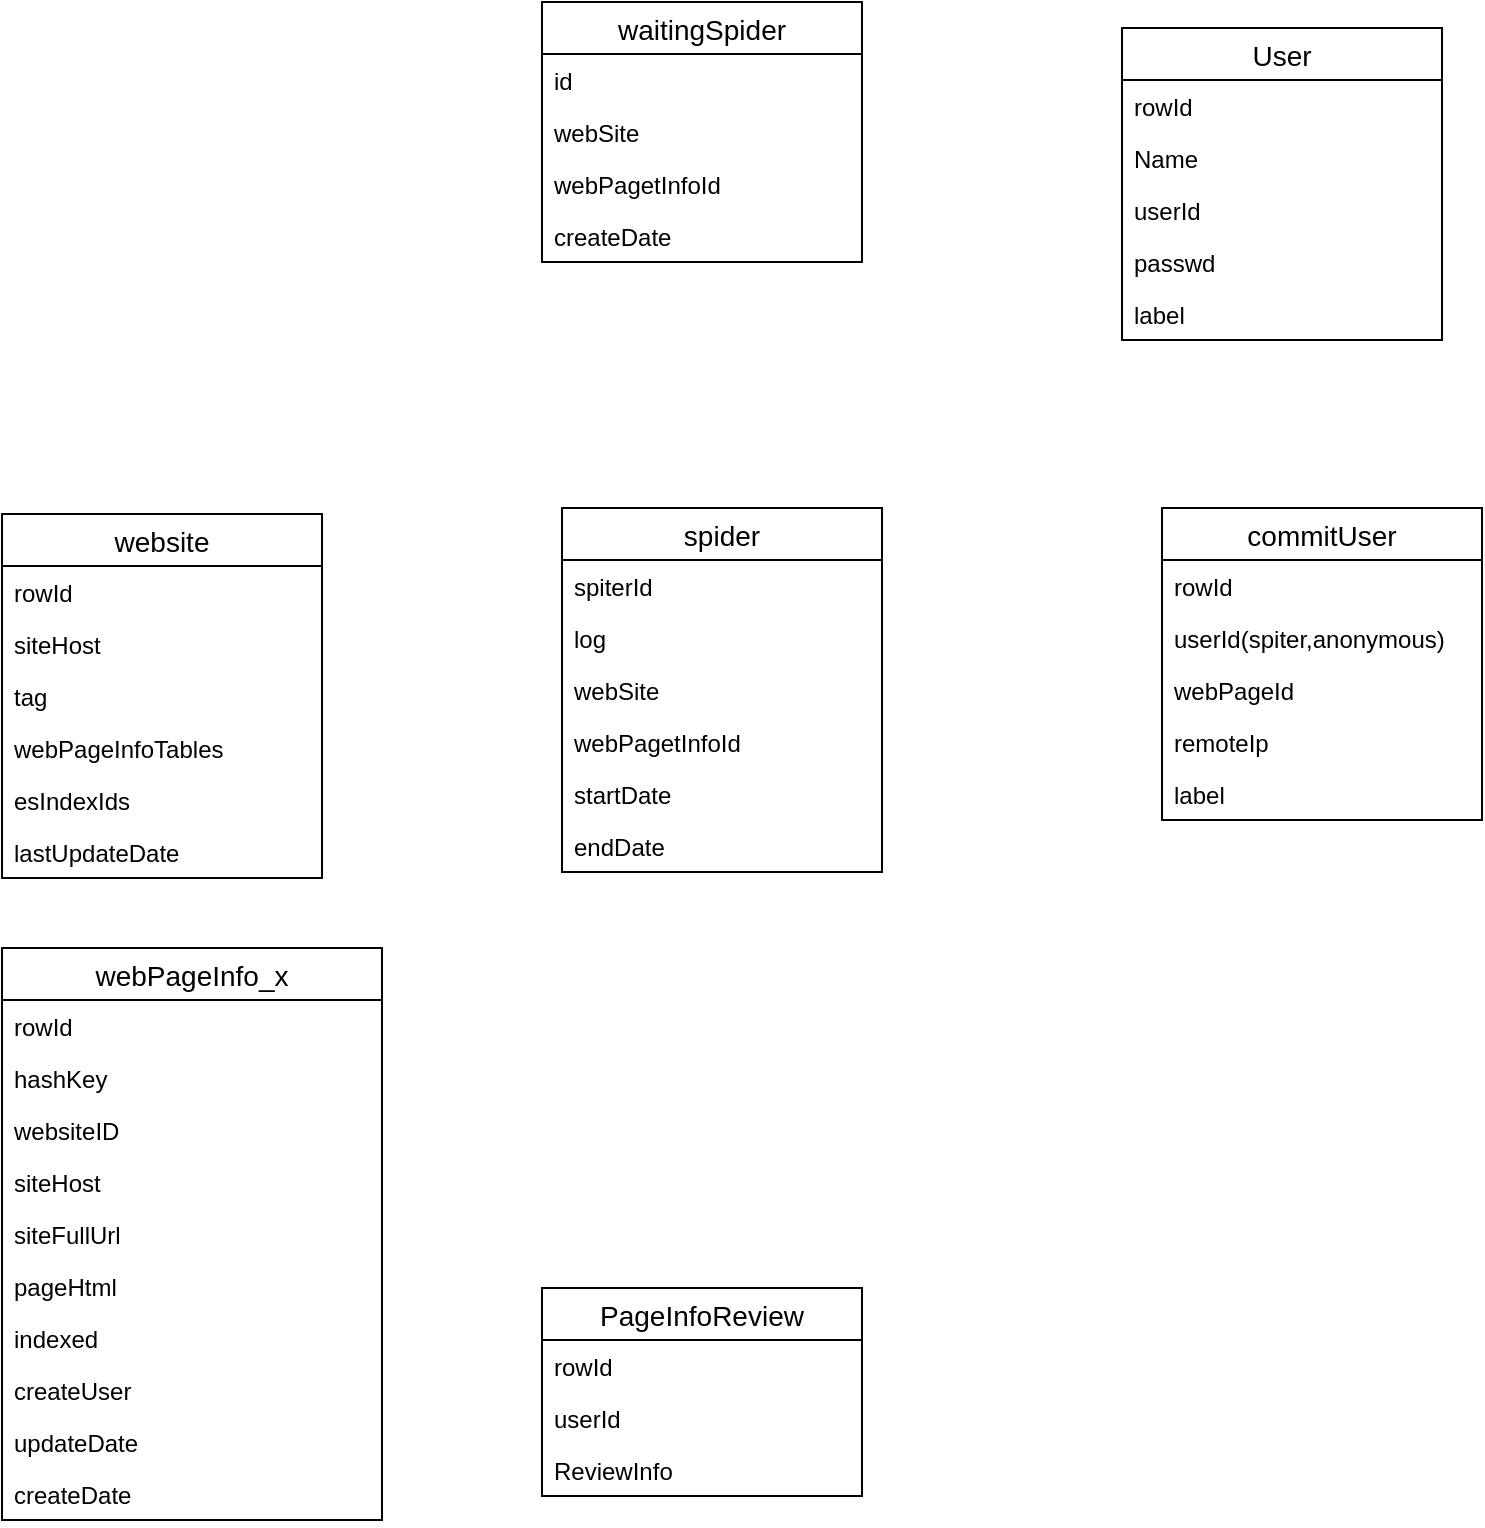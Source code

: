 <mxfile version="12.9.14" type="github">
  <diagram id="OP_AsoRnlcheDYXVDXAX" name="第 1 页">
    <mxGraphModel dx="1116" dy="683" grid="1" gridSize="10" guides="1" tooltips="1" connect="1" arrows="1" fold="1" page="1" pageScale="1" pageWidth="827" pageHeight="1169" math="0" shadow="0">
      <root>
        <mxCell id="0" />
        <mxCell id="1" parent="0" />
        <mxCell id="7sM9plCGkUb9CyzzYbk_-22" value="website" style="swimlane;fontStyle=0;childLayout=stackLayout;horizontal=1;startSize=26;horizontalStack=0;resizeParent=1;resizeParentMax=0;resizeLast=0;collapsible=1;marginBottom=0;align=center;fontSize=14;" parent="1" vertex="1">
          <mxGeometry x="20" y="323" width="160" height="182" as="geometry" />
        </mxCell>
        <mxCell id="7sM9plCGkUb9CyzzYbk_-23" value="rowId" style="text;strokeColor=none;fillColor=none;spacingLeft=4;spacingRight=4;overflow=hidden;rotatable=0;points=[[0,0.5],[1,0.5]];portConstraint=eastwest;fontSize=12;" parent="7sM9plCGkUb9CyzzYbk_-22" vertex="1">
          <mxGeometry y="26" width="160" height="26" as="geometry" />
        </mxCell>
        <mxCell id="7sM9plCGkUb9CyzzYbk_-24" value="siteHost" style="text;strokeColor=none;fillColor=none;spacingLeft=4;spacingRight=4;overflow=hidden;rotatable=0;points=[[0,0.5],[1,0.5]];portConstraint=eastwest;fontSize=12;" parent="7sM9plCGkUb9CyzzYbk_-22" vertex="1">
          <mxGeometry y="52" width="160" height="26" as="geometry" />
        </mxCell>
        <mxCell id="7sM9plCGkUb9CyzzYbk_-27" value="tag" style="text;strokeColor=none;fillColor=none;spacingLeft=4;spacingRight=4;overflow=hidden;rotatable=0;points=[[0,0.5],[1,0.5]];portConstraint=eastwest;fontSize=12;" parent="7sM9plCGkUb9CyzzYbk_-22" vertex="1">
          <mxGeometry y="78" width="160" height="26" as="geometry" />
        </mxCell>
        <mxCell id="7sM9plCGkUb9CyzzYbk_-38" value="webPageInfoTables" style="text;strokeColor=none;fillColor=none;spacingLeft=4;spacingRight=4;overflow=hidden;rotatable=0;points=[[0,0.5],[1,0.5]];portConstraint=eastwest;fontSize=12;" parent="7sM9plCGkUb9CyzzYbk_-22" vertex="1">
          <mxGeometry y="104" width="160" height="26" as="geometry" />
        </mxCell>
        <mxCell id="7sM9plCGkUb9CyzzYbk_-40" value="esIndexIds" style="text;strokeColor=none;fillColor=none;spacingLeft=4;spacingRight=4;overflow=hidden;rotatable=0;points=[[0,0.5],[1,0.5]];portConstraint=eastwest;fontSize=12;" parent="7sM9plCGkUb9CyzzYbk_-22" vertex="1">
          <mxGeometry y="130" width="160" height="26" as="geometry" />
        </mxCell>
        <mxCell id="7sM9plCGkUb9CyzzYbk_-25" value="lastUpdateDate" style="text;strokeColor=none;fillColor=none;spacingLeft=4;spacingRight=4;overflow=hidden;rotatable=0;points=[[0,0.5],[1,0.5]];portConstraint=eastwest;fontSize=12;" parent="7sM9plCGkUb9CyzzYbk_-22" vertex="1">
          <mxGeometry y="156" width="160" height="26" as="geometry" />
        </mxCell>
        <mxCell id="7sM9plCGkUb9CyzzYbk_-1" value="webPageInfo_x" style="swimlane;fontStyle=0;childLayout=stackLayout;horizontal=1;startSize=26;horizontalStack=0;resizeParent=1;resizeParentMax=0;resizeLast=0;collapsible=1;marginBottom=0;align=center;fontSize=14;" parent="1" vertex="1">
          <mxGeometry x="20" y="540" width="190" height="286" as="geometry" />
        </mxCell>
        <mxCell id="7sM9plCGkUb9CyzzYbk_-2" value="rowId" style="text;strokeColor=none;fillColor=none;spacingLeft=4;spacingRight=4;overflow=hidden;rotatable=0;points=[[0,0.5],[1,0.5]];portConstraint=eastwest;fontSize=12;" parent="7sM9plCGkUb9CyzzYbk_-1" vertex="1">
          <mxGeometry y="26" width="190" height="26" as="geometry" />
        </mxCell>
        <mxCell id="7sM9plCGkUb9CyzzYbk_-26" value="hashKey" style="text;strokeColor=none;fillColor=none;spacingLeft=4;spacingRight=4;overflow=hidden;rotatable=0;points=[[0,0.5],[1,0.5]];portConstraint=eastwest;fontSize=12;" parent="7sM9plCGkUb9CyzzYbk_-1" vertex="1">
          <mxGeometry y="52" width="190" height="26" as="geometry" />
        </mxCell>
        <mxCell id="7sM9plCGkUb9CyzzYbk_-28" value="websiteID" style="text;strokeColor=none;fillColor=none;spacingLeft=4;spacingRight=4;overflow=hidden;rotatable=0;points=[[0,0.5],[1,0.5]];portConstraint=eastwest;fontSize=12;" parent="7sM9plCGkUb9CyzzYbk_-1" vertex="1">
          <mxGeometry y="78" width="190" height="26" as="geometry" />
        </mxCell>
        <mxCell id="7sM9plCGkUb9CyzzYbk_-3" value="siteHost&#xa;" style="text;strokeColor=none;fillColor=none;spacingLeft=4;spacingRight=4;overflow=hidden;rotatable=0;points=[[0,0.5],[1,0.5]];portConstraint=eastwest;fontSize=12;" parent="7sM9plCGkUb9CyzzYbk_-1" vertex="1">
          <mxGeometry y="104" width="190" height="26" as="geometry" />
        </mxCell>
        <mxCell id="7sM9plCGkUb9CyzzYbk_-4" value="siteFullUrl" style="text;strokeColor=none;fillColor=none;spacingLeft=4;spacingRight=4;overflow=hidden;rotatable=0;points=[[0,0.5],[1,0.5]];portConstraint=eastwest;fontSize=12;" parent="7sM9plCGkUb9CyzzYbk_-1" vertex="1">
          <mxGeometry y="130" width="190" height="26" as="geometry" />
        </mxCell>
        <mxCell id="7sM9plCGkUb9CyzzYbk_-7" value="pageHtml&#xa;" style="text;strokeColor=none;fillColor=none;spacingLeft=4;spacingRight=4;overflow=hidden;rotatable=0;points=[[0,0.5],[1,0.5]];portConstraint=eastwest;fontSize=12;" parent="7sM9plCGkUb9CyzzYbk_-1" vertex="1">
          <mxGeometry y="156" width="190" height="26" as="geometry" />
        </mxCell>
        <mxCell id="7sM9plCGkUb9CyzzYbk_-49" value="indexed" style="text;strokeColor=none;fillColor=none;spacingLeft=4;spacingRight=4;overflow=hidden;rotatable=0;points=[[0,0.5],[1,0.5]];portConstraint=eastwest;fontSize=12;" parent="7sM9plCGkUb9CyzzYbk_-1" vertex="1">
          <mxGeometry y="182" width="190" height="26" as="geometry" />
        </mxCell>
        <mxCell id="7sM9plCGkUb9CyzzYbk_-10" value="createUser" style="text;strokeColor=none;fillColor=none;spacingLeft=4;spacingRight=4;overflow=hidden;rotatable=0;points=[[0,0.5],[1,0.5]];portConstraint=eastwest;fontSize=12;" parent="7sM9plCGkUb9CyzzYbk_-1" vertex="1">
          <mxGeometry y="208" width="190" height="26" as="geometry" />
        </mxCell>
        <mxCell id="7sM9plCGkUb9CyzzYbk_-9" value="updateDate" style="text;strokeColor=none;fillColor=none;spacingLeft=4;spacingRight=4;overflow=hidden;rotatable=0;points=[[0,0.5],[1,0.5]];portConstraint=eastwest;fontSize=12;" parent="7sM9plCGkUb9CyzzYbk_-1" vertex="1">
          <mxGeometry y="234" width="190" height="26" as="geometry" />
        </mxCell>
        <mxCell id="7sM9plCGkUb9CyzzYbk_-8" value="createDate&#xa;" style="text;strokeColor=none;fillColor=none;spacingLeft=4;spacingRight=4;overflow=hidden;rotatable=0;points=[[0,0.5],[1,0.5]];portConstraint=eastwest;fontSize=12;" parent="7sM9plCGkUb9CyzzYbk_-1" vertex="1">
          <mxGeometry y="260" width="190" height="26" as="geometry" />
        </mxCell>
        <mxCell id="7sM9plCGkUb9CyzzYbk_-30" value="PageInfoReview" style="swimlane;fontStyle=0;childLayout=stackLayout;horizontal=1;startSize=26;horizontalStack=0;resizeParent=1;resizeParentMax=0;resizeLast=0;collapsible=1;marginBottom=0;align=center;fontSize=14;" parent="1" vertex="1">
          <mxGeometry x="290" y="710" width="160" height="104" as="geometry" />
        </mxCell>
        <mxCell id="7sM9plCGkUb9CyzzYbk_-31" value="rowId" style="text;strokeColor=none;fillColor=none;spacingLeft=4;spacingRight=4;overflow=hidden;rotatable=0;points=[[0,0.5],[1,0.5]];portConstraint=eastwest;fontSize=12;" parent="7sM9plCGkUb9CyzzYbk_-30" vertex="1">
          <mxGeometry y="26" width="160" height="26" as="geometry" />
        </mxCell>
        <mxCell id="7sM9plCGkUb9CyzzYbk_-32" value="userId" style="text;strokeColor=none;fillColor=none;spacingLeft=4;spacingRight=4;overflow=hidden;rotatable=0;points=[[0,0.5],[1,0.5]];portConstraint=eastwest;fontSize=12;" parent="7sM9plCGkUb9CyzzYbk_-30" vertex="1">
          <mxGeometry y="52" width="160" height="26" as="geometry" />
        </mxCell>
        <mxCell id="7sM9plCGkUb9CyzzYbk_-33" value="ReviewInfo" style="text;strokeColor=none;fillColor=none;spacingLeft=4;spacingRight=4;overflow=hidden;rotatable=0;points=[[0,0.5],[1,0.5]];portConstraint=eastwest;fontSize=12;" parent="7sM9plCGkUb9CyzzYbk_-30" vertex="1">
          <mxGeometry y="78" width="160" height="26" as="geometry" />
        </mxCell>
        <mxCell id="7sM9plCGkUb9CyzzYbk_-34" value="User" style="swimlane;fontStyle=0;childLayout=stackLayout;horizontal=1;startSize=26;horizontalStack=0;resizeParent=1;resizeParentMax=0;resizeLast=0;collapsible=1;marginBottom=0;align=center;fontSize=14;" parent="1" vertex="1">
          <mxGeometry x="580" y="80" width="160" height="156" as="geometry" />
        </mxCell>
        <mxCell id="7sM9plCGkUb9CyzzYbk_-35" value="rowId" style="text;strokeColor=none;fillColor=none;spacingLeft=4;spacingRight=4;overflow=hidden;rotatable=0;points=[[0,0.5],[1,0.5]];portConstraint=eastwest;fontSize=12;" parent="7sM9plCGkUb9CyzzYbk_-34" vertex="1">
          <mxGeometry y="26" width="160" height="26" as="geometry" />
        </mxCell>
        <mxCell id="7sM9plCGkUb9CyzzYbk_-36" value="Name" style="text;strokeColor=none;fillColor=none;spacingLeft=4;spacingRight=4;overflow=hidden;rotatable=0;points=[[0,0.5],[1,0.5]];portConstraint=eastwest;fontSize=12;" parent="7sM9plCGkUb9CyzzYbk_-34" vertex="1">
          <mxGeometry y="52" width="160" height="26" as="geometry" />
        </mxCell>
        <mxCell id="7sM9plCGkUb9CyzzYbk_-51" value="userId" style="text;strokeColor=none;fillColor=none;spacingLeft=4;spacingRight=4;overflow=hidden;rotatable=0;points=[[0,0.5],[1,0.5]];portConstraint=eastwest;fontSize=12;" parent="7sM9plCGkUb9CyzzYbk_-34" vertex="1">
          <mxGeometry y="78" width="160" height="26" as="geometry" />
        </mxCell>
        <mxCell id="7sM9plCGkUb9CyzzYbk_-50" value="passwd" style="text;strokeColor=none;fillColor=none;spacingLeft=4;spacingRight=4;overflow=hidden;rotatable=0;points=[[0,0.5],[1,0.5]];portConstraint=eastwest;fontSize=12;" parent="7sM9plCGkUb9CyzzYbk_-34" vertex="1">
          <mxGeometry y="104" width="160" height="26" as="geometry" />
        </mxCell>
        <mxCell id="7sM9plCGkUb9CyzzYbk_-37" value="label" style="text;strokeColor=none;fillColor=none;spacingLeft=4;spacingRight=4;overflow=hidden;rotatable=0;points=[[0,0.5],[1,0.5]];portConstraint=eastwest;fontSize=12;" parent="7sM9plCGkUb9CyzzYbk_-34" vertex="1">
          <mxGeometry y="130" width="160" height="26" as="geometry" />
        </mxCell>
        <mxCell id="7sM9plCGkUb9CyzzYbk_-11" value="commitUser" style="swimlane;fontStyle=0;childLayout=stackLayout;horizontal=1;startSize=26;horizontalStack=0;resizeParent=1;resizeParentMax=0;resizeLast=0;collapsible=1;marginBottom=0;align=center;fontSize=14;" parent="1" vertex="1">
          <mxGeometry x="600" y="320" width="160" height="156" as="geometry" />
        </mxCell>
        <mxCell id="7sM9plCGkUb9CyzzYbk_-12" value="rowId" style="text;strokeColor=none;fillColor=none;spacingLeft=4;spacingRight=4;overflow=hidden;rotatable=0;points=[[0,0.5],[1,0.5]];portConstraint=eastwest;fontSize=12;" parent="7sM9plCGkUb9CyzzYbk_-11" vertex="1">
          <mxGeometry y="26" width="160" height="26" as="geometry" />
        </mxCell>
        <mxCell id="7sM9plCGkUb9CyzzYbk_-13" value="userId(spiter,anonymous)" style="text;strokeColor=none;fillColor=none;spacingLeft=4;spacingRight=4;overflow=hidden;rotatable=0;points=[[0,0.5],[1,0.5]];portConstraint=eastwest;fontSize=12;" parent="7sM9plCGkUb9CyzzYbk_-11" vertex="1">
          <mxGeometry y="52" width="160" height="26" as="geometry" />
        </mxCell>
        <mxCell id="7sM9plCGkUb9CyzzYbk_-39" value="webPageId" style="text;strokeColor=none;fillColor=none;spacingLeft=4;spacingRight=4;overflow=hidden;rotatable=0;points=[[0,0.5],[1,0.5]];portConstraint=eastwest;fontSize=12;" parent="7sM9plCGkUb9CyzzYbk_-11" vertex="1">
          <mxGeometry y="78" width="160" height="26" as="geometry" />
        </mxCell>
        <mxCell id="7sM9plCGkUb9CyzzYbk_-53" value="remoteIp" style="text;strokeColor=none;fillColor=none;spacingLeft=4;spacingRight=4;overflow=hidden;rotatable=0;points=[[0,0.5],[1,0.5]];portConstraint=eastwest;fontSize=12;" parent="7sM9plCGkUb9CyzzYbk_-11" vertex="1">
          <mxGeometry y="104" width="160" height="26" as="geometry" />
        </mxCell>
        <mxCell id="7sM9plCGkUb9CyzzYbk_-14" value="label" style="text;strokeColor=none;fillColor=none;spacingLeft=4;spacingRight=4;overflow=hidden;rotatable=0;points=[[0,0.5],[1,0.5]];portConstraint=eastwest;fontSize=12;" parent="7sM9plCGkUb9CyzzYbk_-11" vertex="1">
          <mxGeometry y="130" width="160" height="26" as="geometry" />
        </mxCell>
        <mxCell id="7sM9plCGkUb9CyzzYbk_-55" value="spider" style="swimlane;fontStyle=0;childLayout=stackLayout;horizontal=1;startSize=26;horizontalStack=0;resizeParent=1;resizeParentMax=0;resizeLast=0;collapsible=1;marginBottom=0;align=center;fontSize=14;" parent="1" vertex="1">
          <mxGeometry x="300" y="320" width="160" height="182" as="geometry" />
        </mxCell>
        <mxCell id="7sM9plCGkUb9CyzzYbk_-56" value="spiterId" style="text;strokeColor=none;fillColor=none;spacingLeft=4;spacingRight=4;overflow=hidden;rotatable=0;points=[[0,0.5],[1,0.5]];portConstraint=eastwest;fontSize=12;" parent="7sM9plCGkUb9CyzzYbk_-55" vertex="1">
          <mxGeometry y="26" width="160" height="26" as="geometry" />
        </mxCell>
        <mxCell id="7sM9plCGkUb9CyzzYbk_-57" value="log" style="text;strokeColor=none;fillColor=none;spacingLeft=4;spacingRight=4;overflow=hidden;rotatable=0;points=[[0,0.5],[1,0.5]];portConstraint=eastwest;fontSize=12;" parent="7sM9plCGkUb9CyzzYbk_-55" vertex="1">
          <mxGeometry y="52" width="160" height="26" as="geometry" />
        </mxCell>
        <mxCell id="7sM9plCGkUb9CyzzYbk_-59" value="webSite&#xa;" style="text;strokeColor=none;fillColor=none;spacingLeft=4;spacingRight=4;overflow=hidden;rotatable=0;points=[[0,0.5],[1,0.5]];portConstraint=eastwest;fontSize=12;" parent="7sM9plCGkUb9CyzzYbk_-55" vertex="1">
          <mxGeometry y="78" width="160" height="26" as="geometry" />
        </mxCell>
        <mxCell id="7sM9plCGkUb9CyzzYbk_-65" value="webPagetInfoId" style="text;strokeColor=none;fillColor=none;spacingLeft=4;spacingRight=4;overflow=hidden;rotatable=0;points=[[0,0.5],[1,0.5]];portConstraint=eastwest;fontSize=12;" parent="7sM9plCGkUb9CyzzYbk_-55" vertex="1">
          <mxGeometry y="104" width="160" height="26" as="geometry" />
        </mxCell>
        <mxCell id="7sM9plCGkUb9CyzzYbk_-58" value="startDate" style="text;strokeColor=none;fillColor=none;spacingLeft=4;spacingRight=4;overflow=hidden;rotatable=0;points=[[0,0.5],[1,0.5]];portConstraint=eastwest;fontSize=12;" parent="7sM9plCGkUb9CyzzYbk_-55" vertex="1">
          <mxGeometry y="130" width="160" height="26" as="geometry" />
        </mxCell>
        <mxCell id="7sM9plCGkUb9CyzzYbk_-60" value="endDate" style="text;strokeColor=none;fillColor=none;spacingLeft=4;spacingRight=4;overflow=hidden;rotatable=0;points=[[0,0.5],[1,0.5]];portConstraint=eastwest;fontSize=12;" parent="7sM9plCGkUb9CyzzYbk_-55" vertex="1">
          <mxGeometry y="156" width="160" height="26" as="geometry" />
        </mxCell>
        <mxCell id="e1tobtU3jCyemNoXM2O6-1" value="waitingSpider" style="swimlane;fontStyle=0;childLayout=stackLayout;horizontal=1;startSize=26;horizontalStack=0;resizeParent=1;resizeParentMax=0;resizeLast=0;collapsible=1;marginBottom=0;align=center;fontSize=14;" vertex="1" parent="1">
          <mxGeometry x="290" y="67" width="160" height="130" as="geometry" />
        </mxCell>
        <mxCell id="e1tobtU3jCyemNoXM2O6-2" value="id" style="text;strokeColor=none;fillColor=none;spacingLeft=4;spacingRight=4;overflow=hidden;rotatable=0;points=[[0,0.5],[1,0.5]];portConstraint=eastwest;fontSize=12;" vertex="1" parent="e1tobtU3jCyemNoXM2O6-1">
          <mxGeometry y="26" width="160" height="26" as="geometry" />
        </mxCell>
        <mxCell id="e1tobtU3jCyemNoXM2O6-4" value="webSite&#xa;" style="text;strokeColor=none;fillColor=none;spacingLeft=4;spacingRight=4;overflow=hidden;rotatable=0;points=[[0,0.5],[1,0.5]];portConstraint=eastwest;fontSize=12;" vertex="1" parent="e1tobtU3jCyemNoXM2O6-1">
          <mxGeometry y="52" width="160" height="26" as="geometry" />
        </mxCell>
        <mxCell id="e1tobtU3jCyemNoXM2O6-5" value="webPagetInfoId" style="text;strokeColor=none;fillColor=none;spacingLeft=4;spacingRight=4;overflow=hidden;rotatable=0;points=[[0,0.5],[1,0.5]];portConstraint=eastwest;fontSize=12;" vertex="1" parent="e1tobtU3jCyemNoXM2O6-1">
          <mxGeometry y="78" width="160" height="26" as="geometry" />
        </mxCell>
        <mxCell id="e1tobtU3jCyemNoXM2O6-7" value="createDate" style="text;strokeColor=none;fillColor=none;spacingLeft=4;spacingRight=4;overflow=hidden;rotatable=0;points=[[0,0.5],[1,0.5]];portConstraint=eastwest;fontSize=12;" vertex="1" parent="e1tobtU3jCyemNoXM2O6-1">
          <mxGeometry y="104" width="160" height="26" as="geometry" />
        </mxCell>
      </root>
    </mxGraphModel>
  </diagram>
</mxfile>
